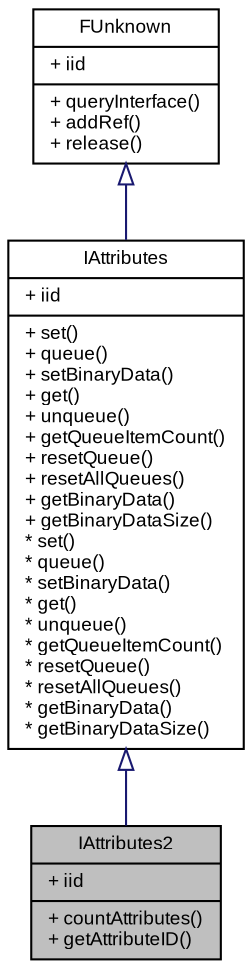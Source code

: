 digraph G
{
  bgcolor="transparent";
  edge [fontname="Arial",fontsize="9",labelfontname="Arial",labelfontsize="9"];
  node [fontname="Arial",fontsize="9",shape=record];
  Node1 [label="{IAttributes2\n|+ iid\l|+ countAttributes()\l+ getAttributeID()\l}",height=0.2,width=0.4,color="black", fillcolor="grey75", style="filled" fontcolor="black"];
  Node2 -> Node1 [dir=back,color="midnightblue",fontsize="9",style="solid",arrowtail="empty",fontname="Arial"];
  Node2 [label="{IAttributes\n|+ iid\l|+ set()\l+ queue()\l+ setBinaryData()\l+ get()\l+ unqueue()\l+ getQueueItemCount()\l+ resetQueue()\l+ resetAllQueues()\l+ getBinaryData()\l+ getBinaryDataSize()\l* set()\l* queue()\l* setBinaryData()\l* get()\l* unqueue()\l* getQueueItemCount()\l* resetQueue()\l* resetAllQueues()\l* getBinaryData()\l* getBinaryDataSize()\l}",height=0.2,width=0.4,color="black",URL="$classSteinberg_1_1IAttributes.html",tooltip="Object Data Archive Interface."];
  Node3 -> Node2 [dir=back,color="midnightblue",fontsize="9",style="solid",arrowtail="empty",fontname="Arial"];
  Node3 [label="{FUnknown\n|+ iid\l|+ queryInterface()\l+ addRef()\l+ release()\l}",height=0.2,width=0.4,color="black",URL="$classSteinberg_1_1FUnknown.html",tooltip="The basic interface of all interfaces."];
}
